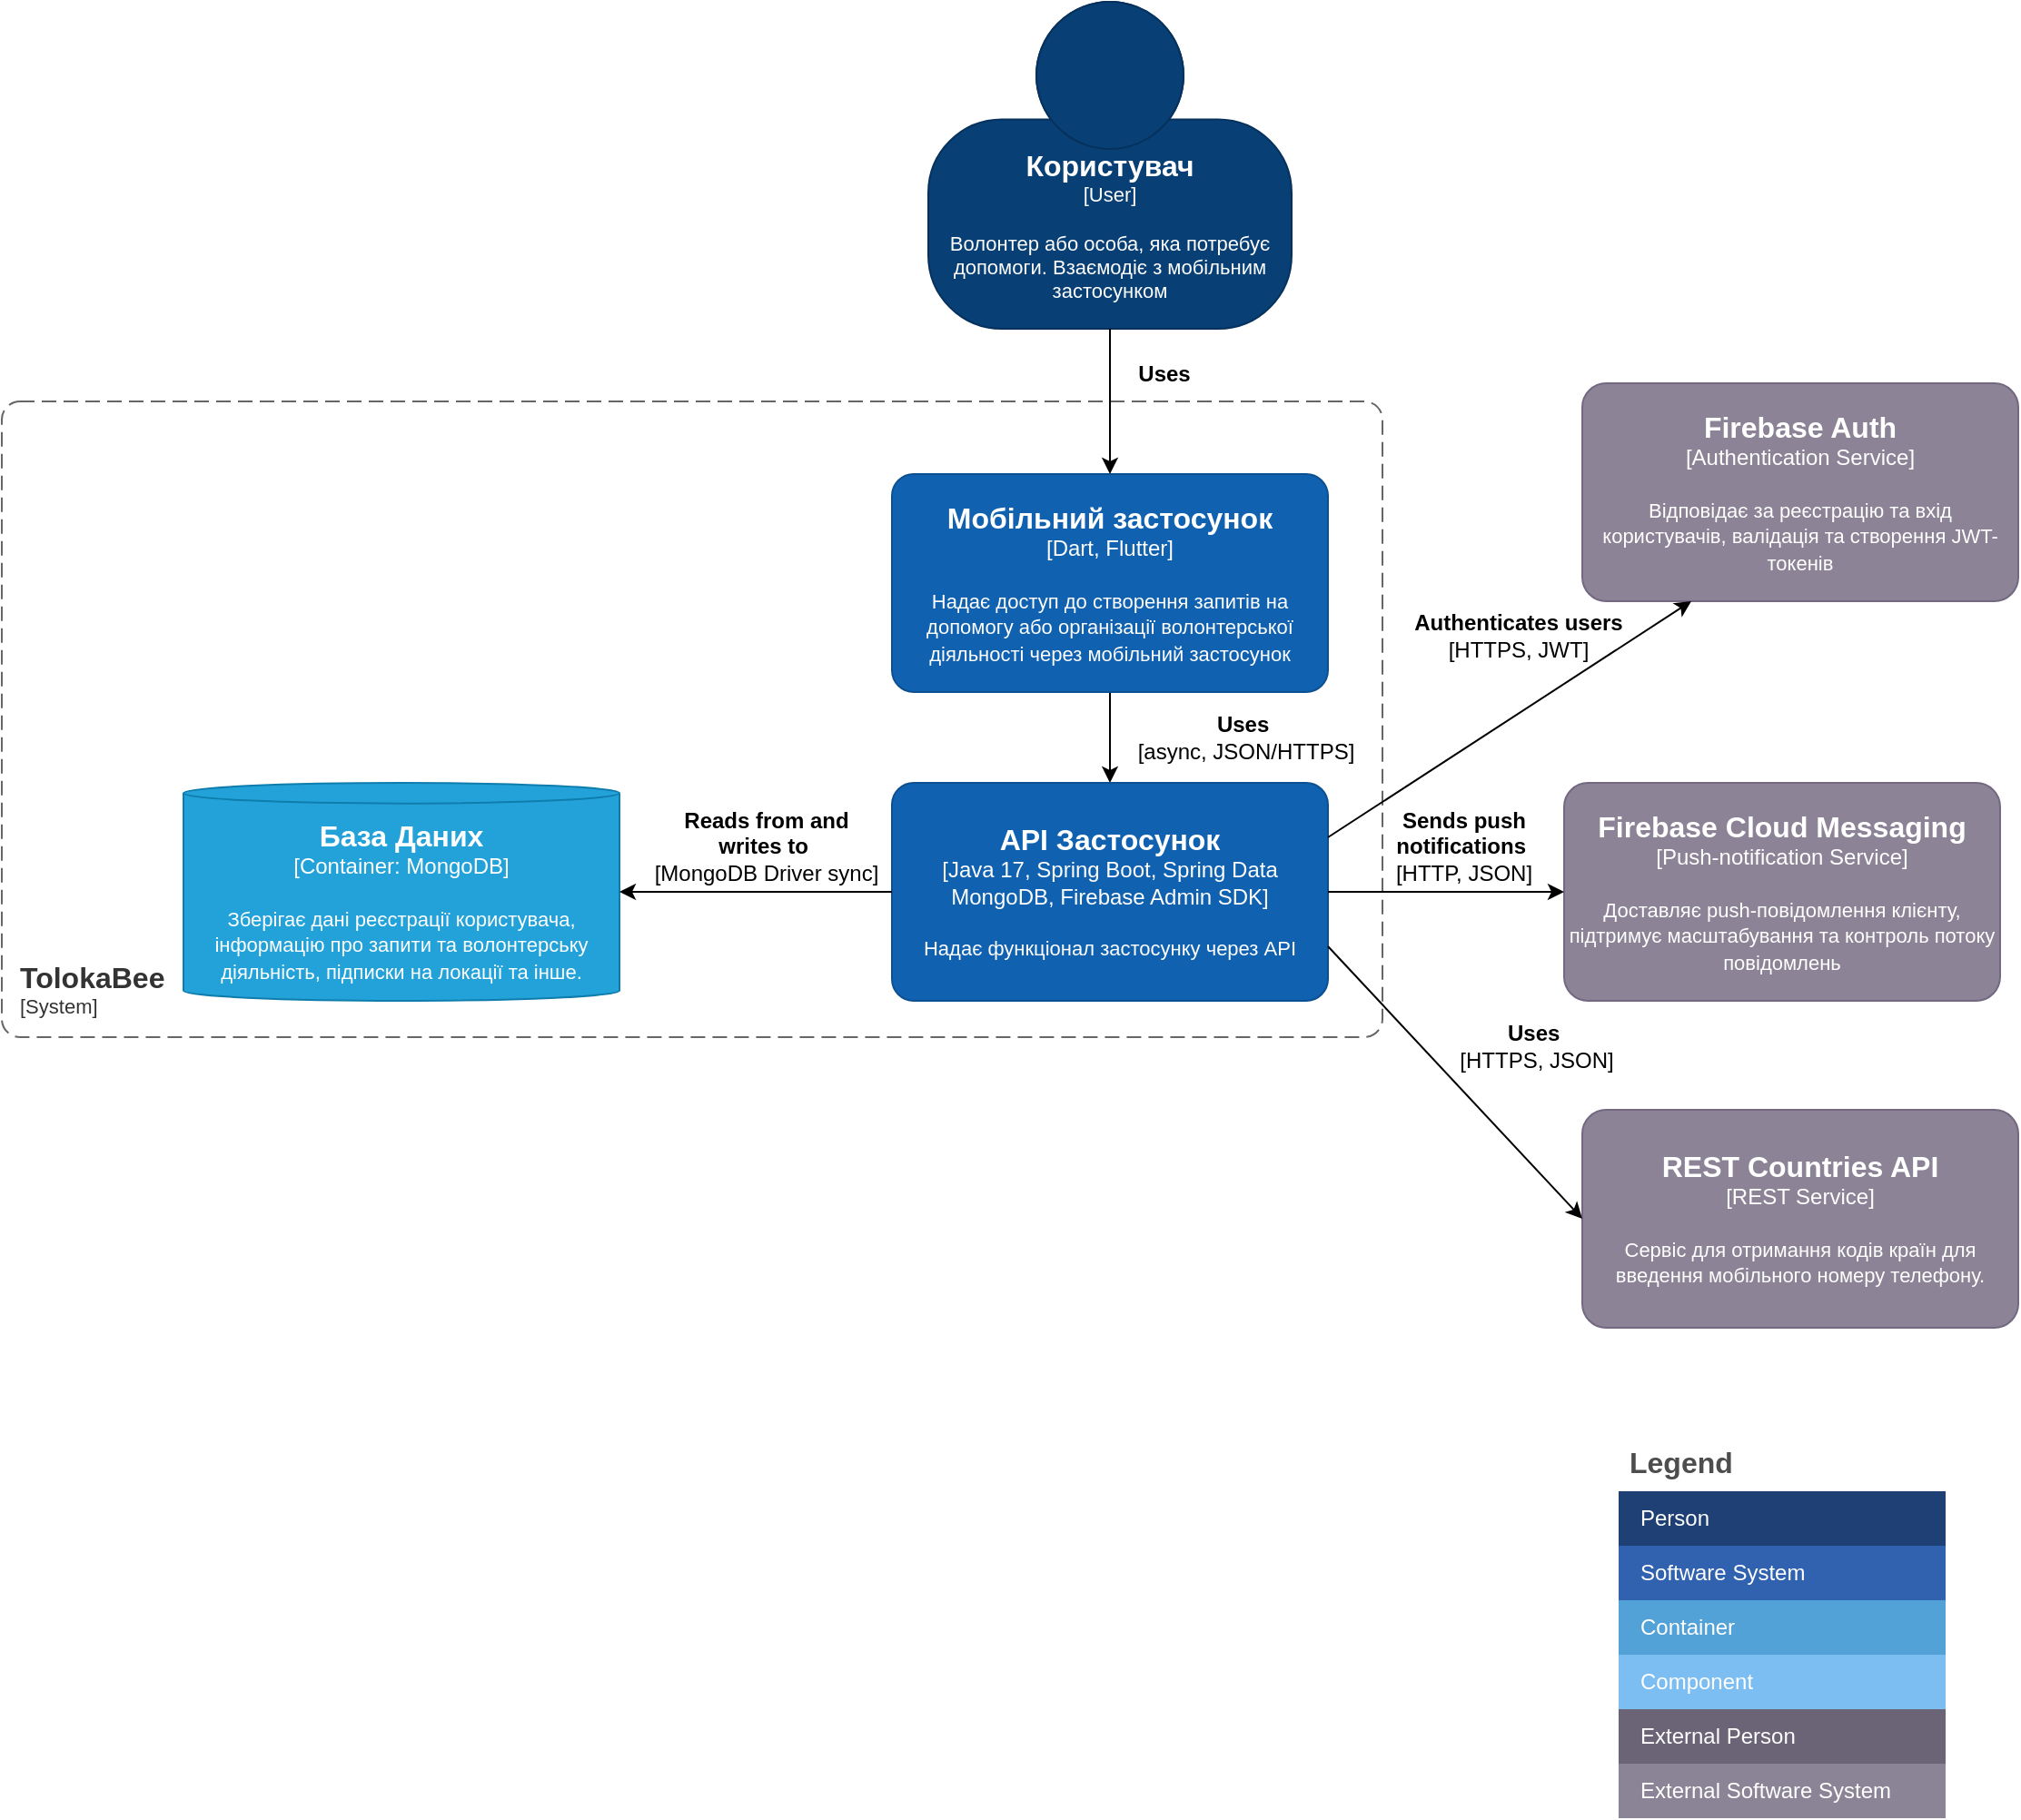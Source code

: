 <mxfile version="27.0.3">
  <diagram name="Page-1" id="E42YmNKihHEEokpnY68K">
    <mxGraphModel dx="1273" dy="819" grid="1" gridSize="10" guides="1" tooltips="1" connect="1" arrows="1" fold="1" page="1" pageScale="1" pageWidth="827" pageHeight="1169" math="0" shadow="0">
      <root>
        <mxCell id="0" />
        <mxCell id="1" parent="0" />
        <object placeholders="1" c4Name="Користувач" c4Type="User" c4Description="Волонтер або особа, яка потребує допомоги. Взаємодіє з мобільним застосунком" label="&lt;font style=&quot;font-size: 16px&quot;&gt;&lt;b&gt;%c4Name%&lt;/b&gt;&lt;/font&gt;&lt;div&gt;[%c4Type%]&lt;/div&gt;&lt;br&gt;&lt;div&gt;&lt;font style=&quot;font-size: 11px&quot;&gt;&lt;font color=&quot;#ffffff&quot;&gt;%c4Description%&lt;/font&gt;&lt;/div&gt;" id="LY2MYRDBWXK7tAVEJBXh-1">
          <mxCell style="html=1;fontSize=11;dashed=0;whiteSpace=wrap;fillColor=#083F75;strokeColor=#06315C;fontColor=#ffffff;shape=mxgraph.c4.person2;align=center;metaEdit=1;points=[[0.5,0,0],[1,0.5,0],[1,0.75,0],[0.75,1,0],[0.5,1,0],[0.25,1,0],[0,0.75,0],[0,0.5,0]];resizable=0;" parent="1" vertex="1">
            <mxGeometry x="550" y="40" width="200" height="180" as="geometry" />
          </mxCell>
        </object>
        <object placeholders="1" c4Name="TolokaBee" c4Type="SystemScopeBoundary" c4Application="System" label="&lt;font style=&quot;font-size: 16px&quot;&gt;&lt;b&gt;&lt;div style=&quot;text-align: left&quot;&gt;%c4Name%&lt;/div&gt;&lt;/b&gt;&lt;/font&gt;&lt;div style=&quot;text-align: left&quot;&gt;[%c4Application%]&lt;/div&gt;" id="LY2MYRDBWXK7tAVEJBXh-2">
          <mxCell style="rounded=1;fontSize=11;whiteSpace=wrap;html=1;dashed=1;arcSize=20;fillColor=none;strokeColor=#666666;fontColor=#333333;labelBackgroundColor=none;align=left;verticalAlign=bottom;labelBorderColor=none;spacingTop=0;spacing=10;dashPattern=8 4;metaEdit=1;rotatable=0;perimeter=rectanglePerimeter;noLabel=0;labelPadding=0;allowArrows=0;connectable=0;expand=0;recursiveResize=0;editable=1;pointerEvents=0;absoluteArcSize=1;points=[[0.25,0,0],[0.5,0,0],[0.75,0,0],[1,0.25,0],[1,0.5,0],[1,0.75,0],[0.75,1,0],[0.5,1,0],[0.25,1,0],[0,0.75,0],[0,0.5,0],[0,0.25,0]];" parent="1" vertex="1">
            <mxGeometry x="40" y="260" width="760" height="350" as="geometry" />
          </mxCell>
        </object>
        <mxCell id="LY2MYRDBWXK7tAVEJBXh-3" style="edgeStyle=orthogonalEdgeStyle;rounded=0;orthogonalLoop=1;jettySize=auto;html=1;" parent="1" source="LY2MYRDBWXK7tAVEJBXh-4" target="LY2MYRDBWXK7tAVEJBXh-7" edge="1">
          <mxGeometry relative="1" as="geometry" />
        </mxCell>
        <object placeholders="1" c4Name="Мобільний застосунок" c4Type="Dart, Flutter" c4Description="Надає доступ до створення запитів на допомогу або організації волонтерської діяльності через мобільний застосунок" label="&lt;font style=&quot;font-size: 16px&quot;&gt;&lt;b&gt;%c4Name%&lt;/b&gt;&lt;/font&gt;&lt;div&gt;[%c4Type%]&lt;/div&gt;&lt;br&gt;&lt;div&gt;&lt;font style=&quot;font-size: 11px&quot;&gt;&lt;font color=&quot;#ffffff&quot;&gt;%c4Description%&lt;/font&gt;&lt;/div&gt;" id="LY2MYRDBWXK7tAVEJBXh-4">
          <mxCell style="rounded=1;whiteSpace=wrap;html=1;labelBackgroundColor=none;fillColor=#1061B0;fontColor=#ffffff;align=center;arcSize=10;strokeColor=#0D5091;metaEdit=1;resizable=0;points=[[0.25,0,0],[0.5,0,0],[0.75,0,0],[1,0.25,0],[1,0.5,0],[1,0.75,0],[0.75,1,0],[0.5,1,0],[0.25,1,0],[0,0.75,0],[0,0.5,0],[0,0.25,0]];" parent="1" vertex="1">
            <mxGeometry x="530" y="300" width="240" height="120" as="geometry" />
          </mxCell>
        </object>
        <mxCell id="LY2MYRDBWXK7tAVEJBXh-5" style="edgeStyle=orthogonalEdgeStyle;rounded=0;orthogonalLoop=1;jettySize=auto;html=1;entryX=0.5;entryY=0;entryDx=0;entryDy=0;entryPerimeter=0;" parent="1" source="LY2MYRDBWXK7tAVEJBXh-1" target="LY2MYRDBWXK7tAVEJBXh-4" edge="1">
          <mxGeometry relative="1" as="geometry" />
        </mxCell>
        <mxCell id="LY2MYRDBWXK7tAVEJBXh-6" value="Uses" style="text;html=1;align=center;verticalAlign=middle;whiteSpace=wrap;rounded=0;fontStyle=1" parent="1" vertex="1">
          <mxGeometry x="650" y="230" width="60" height="30" as="geometry" />
        </mxCell>
        <object placeholders="1" c4Name="API Застосунок" c4Type="Java 17, Spring Boot, Spring Data MongoDB, Firebase Admin SDK" c4Description="Надає функціонал застосунку через API" label="&lt;font style=&quot;font-size: 16px&quot;&gt;&lt;b&gt;%c4Name%&lt;/b&gt;&lt;/font&gt;&lt;div&gt;[%c4Type%]&lt;/div&gt;&lt;br&gt;&lt;div&gt;&lt;font style=&quot;font-size: 11px&quot;&gt;&lt;font color=&quot;#ffffff&quot;&gt;%c4Description%&lt;/font&gt;&lt;/div&gt;" id="LY2MYRDBWXK7tAVEJBXh-7">
          <mxCell style="rounded=1;whiteSpace=wrap;html=1;labelBackgroundColor=none;fillColor=#1061B0;fontColor=#ffffff;align=center;arcSize=10;strokeColor=#0D5091;metaEdit=1;resizable=0;points=[[0.25,0,0],[0.5,0,0],[0.75,0,0],[1,0.25,0],[1,0.5,0],[1,0.75,0],[0.75,1,0],[0.5,1,0],[0.25,1,0],[0,0.75,0],[0,0.5,0],[0,0.25,0]];" parent="1" vertex="1">
            <mxGeometry x="530" y="470" width="240" height="120" as="geometry" />
          </mxCell>
        </object>
        <mxCell id="LY2MYRDBWXK7tAVEJBXh-8" value="&lt;b&gt;Uses&lt;/b&gt;&amp;nbsp;&lt;div&gt;[async, JSON/HTTPS]&lt;/div&gt;" style="text;html=1;align=center;verticalAlign=middle;whiteSpace=wrap;rounded=0;" parent="1" vertex="1">
          <mxGeometry x="660" y="430" width="130" height="30" as="geometry" />
        </mxCell>
        <object placeholders="1" c4Name="База Даних" c4Type="Container" c4Technology="MongoDB" c4Description="Зберігає дані реєстрації користувача, інформацію про запити та волонтерську діяльність, підписки на локації та інше." label="&lt;font style=&quot;font-size: 16px&quot;&gt;&lt;b&gt;%c4Name%&lt;/b&gt;&lt;/font&gt;&lt;div&gt;[%c4Type%:&amp;nbsp;%c4Technology%]&lt;/div&gt;&lt;br&gt;&lt;div&gt;&lt;font style=&quot;font-size: 11px&quot;&gt;&lt;font color=&quot;#ffffff&quot;&gt;%c4Description%&lt;/font&gt;&lt;/div&gt;" id="LY2MYRDBWXK7tAVEJBXh-9">
          <mxCell style="shape=cylinder3;size=5.667;whiteSpace=wrap;html=1;boundedLbl=1;rounded=0;labelBackgroundColor=none;fillColor=#23A2D9;fontSize=12;fontColor=#ffffff;align=center;strokeColor=#0E7DAD;metaEdit=1;points=[[0.5,0,0],[1,0.25,0],[1,0.5,0],[1,0.75,0],[0.5,1,0],[0,0.75,0],[0,0.5,0],[0,0.25,0]];resizable=0;" parent="1" vertex="1">
            <mxGeometry x="140" y="470" width="240" height="120" as="geometry" />
          </mxCell>
        </object>
        <mxCell id="LY2MYRDBWXK7tAVEJBXh-10" style="edgeStyle=orthogonalEdgeStyle;rounded=0;orthogonalLoop=1;jettySize=auto;html=1;entryX=1;entryY=0.5;entryDx=0;entryDy=0;entryPerimeter=0;" parent="1" source="LY2MYRDBWXK7tAVEJBXh-7" target="LY2MYRDBWXK7tAVEJBXh-9" edge="1">
          <mxGeometry relative="1" as="geometry" />
        </mxCell>
        <mxCell id="LY2MYRDBWXK7tAVEJBXh-11" value="&lt;b&gt;Reads from and writes to&lt;/b&gt;&amp;nbsp;&lt;div&gt;[MongoDB Driver sync]&lt;/div&gt;" style="text;html=1;align=center;verticalAlign=middle;whiteSpace=wrap;rounded=0;" parent="1" vertex="1">
          <mxGeometry x="396" y="490" width="130" height="30" as="geometry" />
        </mxCell>
        <object placeholders="1" c4Name="Firebase Auth" c4Type="Authentication Service" c4Description="Відповідає за реєстрацію та вхід користувачів, валідація та створення JWT-токенів" label="&lt;font style=&quot;font-size: 16px&quot;&gt;&lt;b&gt;%c4Name%&lt;/b&gt;&lt;/font&gt;&lt;div&gt;[%c4Type%]&lt;/div&gt;&lt;br&gt;&lt;div&gt;&lt;font style=&quot;font-size: 11px&quot;&gt;&lt;font color=&quot;#ffffff&quot;&gt;%c4Description%&lt;/font&gt;&lt;/div&gt;" id="LY2MYRDBWXK7tAVEJBXh-12">
          <mxCell style="rounded=1;whiteSpace=wrap;html=1;labelBackgroundColor=none;fillColor=#8C8496;fontColor=#ffffff;align=center;arcSize=11;strokeColor=#736782;metaEdit=1;resizable=0;points=[[0.25,0,0],[0.5,0,0],[0.75,0,0],[1,0.25,0],[1,0.5,0],[1,0.75,0],[0.75,1,0],[0.5,1,0],[0.25,1,0],[0,0.75,0],[0,0.5,0],[0,0.25,0]];" parent="1" vertex="1">
            <mxGeometry x="910" y="250" width="240" height="120" as="geometry" />
          </mxCell>
        </object>
        <object placeholders="1" c4Name="Firebase Cloud Messaging" c4Type="Push-notification Service" c4Description="Доставляє push-повідомлення клієнту, підтримує масштабування та контроль потоку повідомлень" label="&lt;font style=&quot;font-size: 16px&quot;&gt;&lt;b&gt;%c4Name%&lt;/b&gt;&lt;/font&gt;&lt;div&gt;[%c4Type%]&lt;/div&gt;&lt;br&gt;&lt;div&gt;&lt;font style=&quot;font-size: 11px&quot;&gt;&lt;font color=&quot;#ffffff&quot;&gt;%c4Description%&lt;/font&gt;&lt;/div&gt;" id="LY2MYRDBWXK7tAVEJBXh-13">
          <mxCell style="rounded=1;whiteSpace=wrap;html=1;labelBackgroundColor=none;fillColor=#8C8496;fontColor=#ffffff;align=center;arcSize=11;strokeColor=#736782;metaEdit=1;resizable=0;points=[[0.25,0,0],[0.5,0,0],[0.75,0,0],[1,0.25,0],[1,0.5,0],[1,0.75,0],[0.75,1,0],[0.5,1,0],[0.25,1,0],[0,0.75,0],[0,0.5,0],[0,0.25,0]];" parent="1" vertex="1">
            <mxGeometry x="900" y="470" width="240" height="120" as="geometry" />
          </mxCell>
        </object>
        <mxCell id="LY2MYRDBWXK7tAVEJBXh-14" style="rounded=0;orthogonalLoop=1;jettySize=auto;html=1;exitX=1;exitY=0.25;exitDx=0;exitDy=0;exitPerimeter=0;entryX=0.25;entryY=1;entryDx=0;entryDy=0;entryPerimeter=0;" parent="1" source="LY2MYRDBWXK7tAVEJBXh-7" target="LY2MYRDBWXK7tAVEJBXh-12" edge="1">
          <mxGeometry relative="1" as="geometry" />
        </mxCell>
        <mxCell id="LY2MYRDBWXK7tAVEJBXh-15" style="edgeStyle=orthogonalEdgeStyle;rounded=0;orthogonalLoop=1;jettySize=auto;html=1;exitX=1;exitY=0.5;exitDx=0;exitDy=0;exitPerimeter=0;entryX=0;entryY=0.5;entryDx=0;entryDy=0;entryPerimeter=0;" parent="1" source="LY2MYRDBWXK7tAVEJBXh-7" target="LY2MYRDBWXK7tAVEJBXh-13" edge="1">
          <mxGeometry relative="1" as="geometry" />
        </mxCell>
        <mxCell id="LY2MYRDBWXK7tAVEJBXh-16" value="&lt;b&gt;Authenticates users &lt;/b&gt;[HTTPS, JWT]" style="text;html=1;align=center;verticalAlign=middle;whiteSpace=wrap;rounded=0;" parent="1" vertex="1">
          <mxGeometry x="810" y="374" width="130" height="30" as="geometry" />
        </mxCell>
        <mxCell id="LY2MYRDBWXK7tAVEJBXh-17" value="&lt;b&gt;Sends push notifications&amp;nbsp;&lt;/b&gt;&lt;div&gt;[HTTP, JSON]&lt;/div&gt;" style="text;html=1;align=center;verticalAlign=middle;whiteSpace=wrap;rounded=0;" parent="1" vertex="1">
          <mxGeometry x="780" y="490" width="130" height="30" as="geometry" />
        </mxCell>
        <mxCell id="LY2MYRDBWXK7tAVEJBXh-18" value="Legend" style="shape=table;startSize=30;container=1;collapsible=0;childLayout=tableLayout;fontSize=16;align=left;verticalAlign=top;fillColor=none;strokeColor=none;fontColor=#4D4D4D;fontStyle=1;spacingLeft=6;spacing=0;resizable=0;" parent="1" vertex="1">
          <mxGeometry x="930" y="830" width="180" height="210" as="geometry" />
        </mxCell>
        <mxCell id="LY2MYRDBWXK7tAVEJBXh-19" value="" style="shape=tableRow;horizontal=0;startSize=0;swimlaneHead=0;swimlaneBody=0;strokeColor=inherit;top=0;left=0;bottom=0;right=0;collapsible=0;dropTarget=0;fillColor=none;points=[[0,0.5],[1,0.5]];portConstraint=eastwest;fontSize=12;" parent="LY2MYRDBWXK7tAVEJBXh-18" vertex="1">
          <mxGeometry y="30" width="180" height="30" as="geometry" />
        </mxCell>
        <mxCell id="LY2MYRDBWXK7tAVEJBXh-20" value="Person" style="shape=partialRectangle;html=1;whiteSpace=wrap;connectable=0;strokeColor=inherit;overflow=hidden;fillColor=#1E4074;top=0;left=0;bottom=0;right=0;pointerEvents=1;fontSize=12;align=left;fontColor=#FFFFFF;gradientColor=none;spacingLeft=10;spacingRight=4;" parent="LY2MYRDBWXK7tAVEJBXh-19" vertex="1">
          <mxGeometry width="180" height="30" as="geometry">
            <mxRectangle width="180" height="30" as="alternateBounds" />
          </mxGeometry>
        </mxCell>
        <mxCell id="LY2MYRDBWXK7tAVEJBXh-21" value="" style="shape=tableRow;horizontal=0;startSize=0;swimlaneHead=0;swimlaneBody=0;strokeColor=inherit;top=0;left=0;bottom=0;right=0;collapsible=0;dropTarget=0;fillColor=none;points=[[0,0.5],[1,0.5]];portConstraint=eastwest;fontSize=12;" parent="LY2MYRDBWXK7tAVEJBXh-18" vertex="1">
          <mxGeometry y="60" width="180" height="30" as="geometry" />
        </mxCell>
        <mxCell id="LY2MYRDBWXK7tAVEJBXh-22" value="Software System" style="shape=partialRectangle;html=1;whiteSpace=wrap;connectable=0;strokeColor=inherit;overflow=hidden;fillColor=#3162AF;top=0;left=0;bottom=0;right=0;pointerEvents=1;fontSize=12;align=left;fontColor=#FFFFFF;gradientColor=none;spacingLeft=10;spacingRight=4;" parent="LY2MYRDBWXK7tAVEJBXh-21" vertex="1">
          <mxGeometry width="180" height="30" as="geometry">
            <mxRectangle width="180" height="30" as="alternateBounds" />
          </mxGeometry>
        </mxCell>
        <mxCell id="LY2MYRDBWXK7tAVEJBXh-23" value="" style="shape=tableRow;horizontal=0;startSize=0;swimlaneHead=0;swimlaneBody=0;strokeColor=inherit;top=0;left=0;bottom=0;right=0;collapsible=0;dropTarget=0;fillColor=none;points=[[0,0.5],[1,0.5]];portConstraint=eastwest;fontSize=12;" parent="LY2MYRDBWXK7tAVEJBXh-18" vertex="1">
          <mxGeometry y="90" width="180" height="30" as="geometry" />
        </mxCell>
        <mxCell id="LY2MYRDBWXK7tAVEJBXh-24" value="Container" style="shape=partialRectangle;html=1;whiteSpace=wrap;connectable=0;strokeColor=inherit;overflow=hidden;fillColor=#52a2d8;top=0;left=0;bottom=0;right=0;pointerEvents=1;fontSize=12;align=left;fontColor=#FFFFFF;gradientColor=none;spacingLeft=10;spacingRight=4;" parent="LY2MYRDBWXK7tAVEJBXh-23" vertex="1">
          <mxGeometry width="180" height="30" as="geometry">
            <mxRectangle width="180" height="30" as="alternateBounds" />
          </mxGeometry>
        </mxCell>
        <mxCell id="LY2MYRDBWXK7tAVEJBXh-25" value="" style="shape=tableRow;horizontal=0;startSize=0;swimlaneHead=0;swimlaneBody=0;strokeColor=inherit;top=0;left=0;bottom=0;right=0;collapsible=0;dropTarget=0;fillColor=none;points=[[0,0.5],[1,0.5]];portConstraint=eastwest;fontSize=12;" parent="LY2MYRDBWXK7tAVEJBXh-18" vertex="1">
          <mxGeometry y="120" width="180" height="30" as="geometry" />
        </mxCell>
        <mxCell id="LY2MYRDBWXK7tAVEJBXh-26" value="Component" style="shape=partialRectangle;html=1;whiteSpace=wrap;connectable=0;strokeColor=inherit;overflow=hidden;fillColor=#7dbef2;top=0;left=0;bottom=0;right=0;pointerEvents=1;fontSize=12;align=left;fontColor=#FFFFFF;gradientColor=none;spacingLeft=10;spacingRight=4;" parent="LY2MYRDBWXK7tAVEJBXh-25" vertex="1">
          <mxGeometry width="180" height="30" as="geometry">
            <mxRectangle width="180" height="30" as="alternateBounds" />
          </mxGeometry>
        </mxCell>
        <mxCell id="LY2MYRDBWXK7tAVEJBXh-27" value="" style="shape=tableRow;horizontal=0;startSize=0;swimlaneHead=0;swimlaneBody=0;strokeColor=inherit;top=0;left=0;bottom=0;right=0;collapsible=0;dropTarget=0;fillColor=none;points=[[0,0.5],[1,0.5]];portConstraint=eastwest;fontSize=12;" parent="LY2MYRDBWXK7tAVEJBXh-18" vertex="1">
          <mxGeometry y="150" width="180" height="30" as="geometry" />
        </mxCell>
        <mxCell id="LY2MYRDBWXK7tAVEJBXh-28" value="External Person" style="shape=partialRectangle;html=1;whiteSpace=wrap;connectable=0;strokeColor=inherit;overflow=hidden;fillColor=#6b6477;top=0;left=0;bottom=0;right=0;pointerEvents=1;fontSize=12;align=left;fontColor=#FFFFFF;gradientColor=none;spacingLeft=10;spacingRight=4;" parent="LY2MYRDBWXK7tAVEJBXh-27" vertex="1">
          <mxGeometry width="180" height="30" as="geometry">
            <mxRectangle width="180" height="30" as="alternateBounds" />
          </mxGeometry>
        </mxCell>
        <mxCell id="LY2MYRDBWXK7tAVEJBXh-29" value="" style="shape=tableRow;horizontal=0;startSize=0;swimlaneHead=0;swimlaneBody=0;strokeColor=inherit;top=0;left=0;bottom=0;right=0;collapsible=0;dropTarget=0;fillColor=none;points=[[0,0.5],[1,0.5]];portConstraint=eastwest;fontSize=12;" parent="LY2MYRDBWXK7tAVEJBXh-18" vertex="1">
          <mxGeometry y="180" width="180" height="30" as="geometry" />
        </mxCell>
        <mxCell id="LY2MYRDBWXK7tAVEJBXh-30" value="External Software System" style="shape=partialRectangle;html=1;whiteSpace=wrap;connectable=0;strokeColor=inherit;overflow=hidden;fillColor=#8b8496;top=0;left=0;bottom=0;right=0;pointerEvents=1;fontSize=12;align=left;fontColor=#FFFFFF;gradientColor=none;spacingLeft=10;spacingRight=4;" parent="LY2MYRDBWXK7tAVEJBXh-29" vertex="1">
          <mxGeometry width="180" height="30" as="geometry">
            <mxRectangle width="180" height="30" as="alternateBounds" />
          </mxGeometry>
        </mxCell>
        <object placeholders="1" c4Name="REST Countries API" c4Type="REST Service" c4Description="Сервіс для отримання кодів країн для введення мобільного номеру телефону." label="&lt;font style=&quot;font-size: 16px&quot;&gt;&lt;b&gt;%c4Name%&lt;/b&gt;&lt;/font&gt;&lt;div&gt;[%c4Type%]&lt;/div&gt;&lt;br&gt;&lt;div&gt;&lt;font style=&quot;font-size: 11px&quot;&gt;&lt;font color=&quot;#ffffff&quot;&gt;%c4Description%&lt;/font&gt;&lt;/div&gt;" id="LI-eL50rjVMXY8R-YE2r-1">
          <mxCell style="rounded=1;whiteSpace=wrap;html=1;labelBackgroundColor=none;fillColor=#8C8496;fontColor=#ffffff;align=center;arcSize=11;strokeColor=#736782;metaEdit=1;resizable=0;points=[[0.25,0,0],[0.5,0,0],[0.75,0,0],[1,0.25,0],[1,0.5,0],[1,0.75,0],[0.75,1,0],[0.5,1,0],[0.25,1,0],[0,0.75,0],[0,0.5,0],[0,0.25,0]];" vertex="1" parent="1">
            <mxGeometry x="910" y="650" width="240" height="120" as="geometry" />
          </mxCell>
        </object>
        <mxCell id="LI-eL50rjVMXY8R-YE2r-2" style="rounded=0;orthogonalLoop=1;jettySize=auto;html=1;exitX=1;exitY=0.75;exitDx=0;exitDy=0;exitPerimeter=0;entryX=0;entryY=0.5;entryDx=0;entryDy=0;entryPerimeter=0;" edge="1" parent="1" source="LY2MYRDBWXK7tAVEJBXh-7" target="LI-eL50rjVMXY8R-YE2r-1">
          <mxGeometry relative="1" as="geometry" />
        </mxCell>
        <mxCell id="LI-eL50rjVMXY8R-YE2r-3" value="&lt;b&gt;Uses&amp;nbsp;&lt;/b&gt;&lt;div&gt;[HTTPS, JSON]&lt;/div&gt;" style="text;html=1;align=center;verticalAlign=middle;whiteSpace=wrap;rounded=0;" vertex="1" parent="1">
          <mxGeometry x="820" y="600" width="130" height="30" as="geometry" />
        </mxCell>
      </root>
    </mxGraphModel>
  </diagram>
</mxfile>
